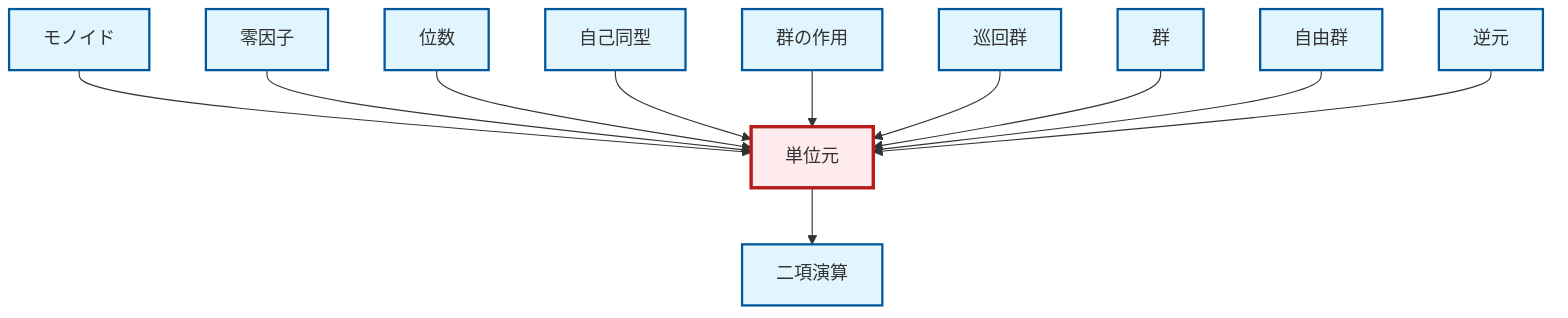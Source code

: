 graph TD
    classDef definition fill:#e1f5fe,stroke:#01579b,stroke-width:2px
    classDef theorem fill:#f3e5f5,stroke:#4a148c,stroke-width:2px
    classDef axiom fill:#fff3e0,stroke:#e65100,stroke-width:2px
    classDef example fill:#e8f5e9,stroke:#1b5e20,stroke-width:2px
    classDef current fill:#ffebee,stroke:#b71c1c,stroke-width:3px
    def-order["位数"]:::definition
    def-group["群"]:::definition
    def-group-action["群の作用"]:::definition
    def-automorphism["自己同型"]:::definition
    def-cyclic-group["巡回群"]:::definition
    def-monoid["モノイド"]:::definition
    def-free-group["自由群"]:::definition
    def-zero-divisor["零因子"]:::definition
    def-inverse-element["逆元"]:::definition
    def-identity-element["単位元"]:::definition
    def-binary-operation["二項演算"]:::definition
    def-monoid --> def-identity-element
    def-zero-divisor --> def-identity-element
    def-order --> def-identity-element
    def-automorphism --> def-identity-element
    def-group-action --> def-identity-element
    def-cyclic-group --> def-identity-element
    def-group --> def-identity-element
    def-free-group --> def-identity-element
    def-identity-element --> def-binary-operation
    def-inverse-element --> def-identity-element
    class def-identity-element current